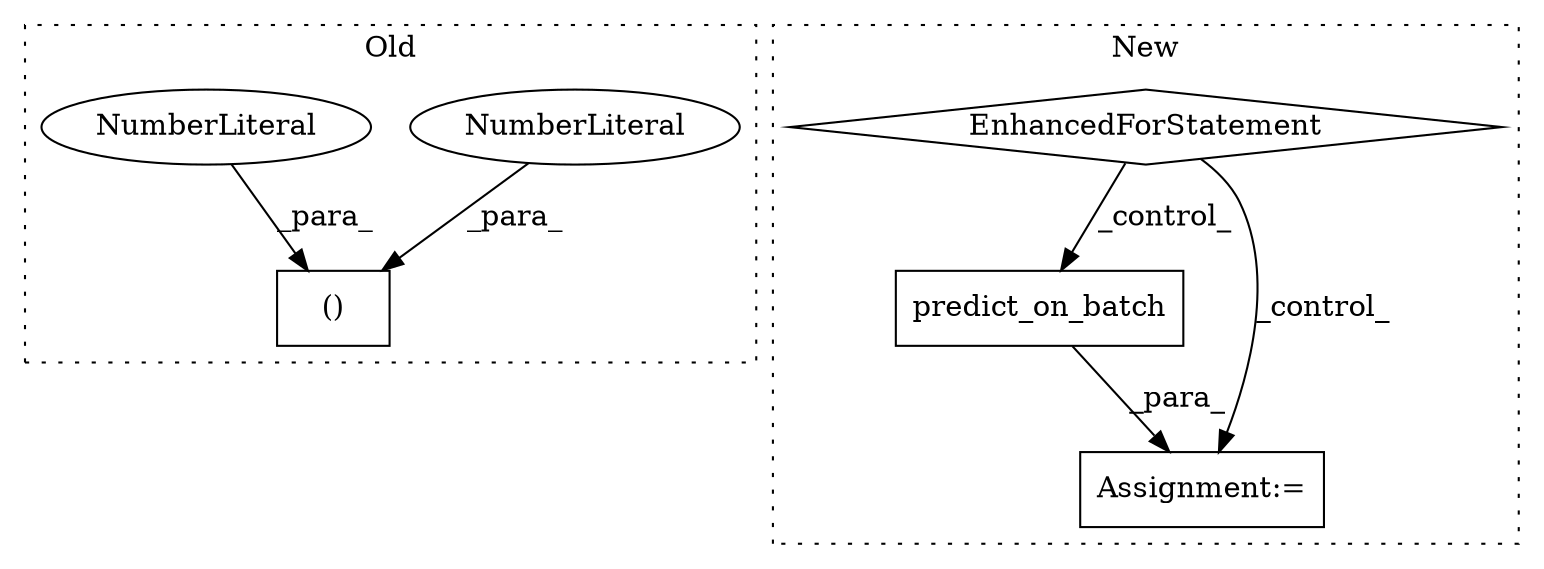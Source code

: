 digraph G {
subgraph cluster0 {
1 [label="()" a="106" s="197" l="31" shape="box"];
5 [label="NumberLiteral" a="34" s="227" l="1" shape="ellipse"];
6 [label="NumberLiteral" a="34" s="212" l="2" shape="ellipse"];
label = "Old";
style="dotted";
}
subgraph cluster1 {
2 [label="predict_on_batch" a="32" s="1231,1260" l="17,1" shape="box"];
3 [label="EnhancedForStatement" a="70" s="1128,1203" l="53,2" shape="diamond"];
4 [label="Assignment:=" a="7" s="1220" l="1" shape="box"];
label = "New";
style="dotted";
}
2 -> 4 [label="_para_"];
3 -> 2 [label="_control_"];
3 -> 4 [label="_control_"];
5 -> 1 [label="_para_"];
6 -> 1 [label="_para_"];
}